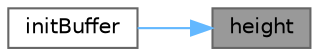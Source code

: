 digraph "height"
{
 // LATEX_PDF_SIZE
  bgcolor="transparent";
  edge [fontname=Helvetica,fontsize=10,labelfontname=Helvetica,labelfontsize=10];
  node [fontname=Helvetica,fontsize=10,shape=box,height=0.2,width=0.4];
  rankdir="RL";
  Node1 [id="Node000001",label="height",height=0.2,width=0.4,color="gray40", fillcolor="grey60", style="filled", fontcolor="black",tooltip="获取帧高度"];
  Node1 -> Node2 [id="edge1_Node000001_Node000002",dir="back",color="steelblue1",style="solid",tooltip=" "];
  Node2 [id="Node000002",label="initBuffer",height=0.2,width=0.4,color="grey40", fillcolor="white", style="filled",URL="$class_video_raw_frame.html#a9360675ff9cdf783c8e1527b3eb009d4",tooltip="初始化缓冲区"];
}
